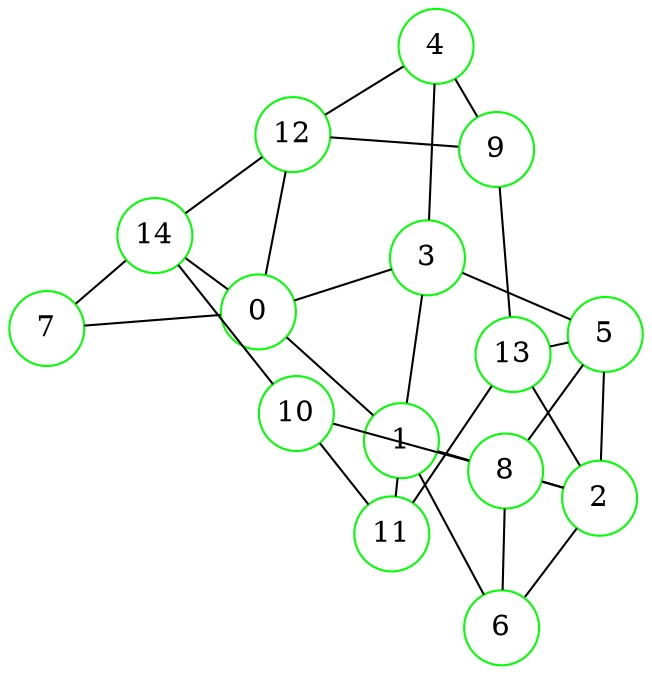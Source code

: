 graph {
graph ["layout"="fdp"]
node ["style"="filled","fillcolor"="white","fixedsize"="true","shape"="circle"]
"0" ["color"="green"]
"1" ["color"="green"]
"2" ["color"="green"]
"5" ["color"="green"]
"8" ["color"="green"]
"10" ["color"="green"]
"11" ["color"="green"]
"13" ["color"="green"]
"14" ["color"="green"]
"6" ["color"="green"]
"3" ["color"="green"]
"4" ["color"="green"]
"9" ["color"="green"]
"12" ["color"="green"]
"7" ["color"="green"]
"0" -- "1"
"0" -- "3"
"0" -- "7"
"0" -- "12"
"0" -- "14"
"1" -- "2"
"1" -- "3"
"1" -- "6"
"1" -- "11"
"2" -- "5"
"2" -- "6"
"2" -- "8"
"2" -- "13"
"5" -- "8"
"5" -- "13"
"8" -- "10"
"10" -- "11"
"10" -- "14"
"11" -- "13"
"6" -- "8"
"3" -- "4"
"3" -- "5"
"4" -- "9"
"4" -- "12"
"9" -- "12"
"9" -- "13"
"12" -- "14"
"7" -- "14"
}